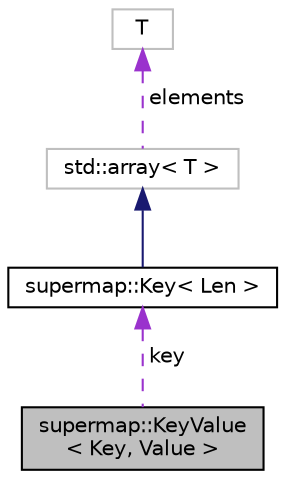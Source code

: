 digraph "supermap::KeyValue&lt; Key, Value &gt;"
{
 // LATEX_PDF_SIZE
  edge [fontname="Helvetica",fontsize="10",labelfontname="Helvetica",labelfontsize="10"];
  node [fontname="Helvetica",fontsize="10",shape=record];
  Node1 [label="supermap::KeyValue\l\< Key, Value \>",height=0.2,width=0.4,color="black", fillcolor="grey75", style="filled", fontcolor="black",tooltip="Pair of key and value."];
  Node2 -> Node1 [dir="back",color="darkorchid3",fontsize="10",style="dashed",label=" key" ,fontname="Helvetica"];
  Node2 [label="supermap::Key\< Len \>",height=0.2,width=0.4,color="black", fillcolor="white", style="filled",URL="$structsupermap_1_1Key.html",tooltip="An array which contains Len bytes in-place (not in the heap memory)."];
  Node3 -> Node2 [dir="back",color="midnightblue",fontsize="10",style="solid",fontname="Helvetica"];
  Node3 [label="std::array\< T \>",height=0.2,width=0.4,color="grey75", fillcolor="white", style="filled",tooltip=" "];
  Node4 -> Node3 [dir="back",color="darkorchid3",fontsize="10",style="dashed",label=" elements" ,fontname="Helvetica"];
  Node4 [label="T",height=0.2,width=0.4,color="grey75", fillcolor="white", style="filled",tooltip=" "];
}
